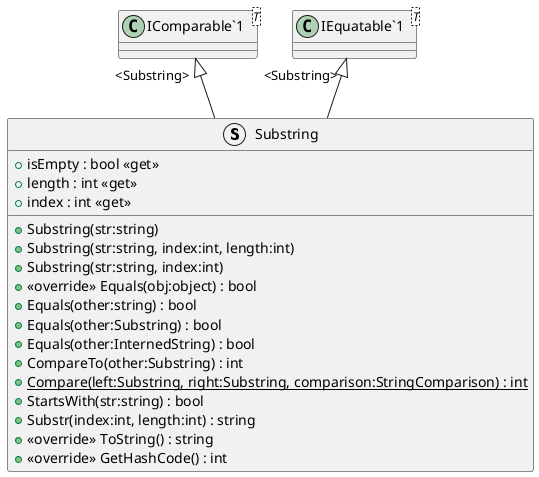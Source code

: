 @startuml
struct Substring {
    + isEmpty : bool <<get>>
    + Substring(str:string)
    + Substring(str:string, index:int, length:int)
    + Substring(str:string, index:int)
    + <<override>> Equals(obj:object) : bool
    + Equals(other:string) : bool
    + Equals(other:Substring) : bool
    + Equals(other:InternedString) : bool
    + CompareTo(other:Substring) : int
    + {static} Compare(left:Substring, right:Substring, comparison:StringComparison) : int
    + StartsWith(str:string) : bool
    + Substr(index:int, length:int) : string
    + <<override>> ToString() : string
    + <<override>> GetHashCode() : int
    + length : int <<get>>
    + index : int <<get>>
}
class "IComparable`1"<T> {
}
class "IEquatable`1"<T> {
}
"IComparable`1" "<Substring>" <|-- Substring
"IEquatable`1" "<Substring>" <|-- Substring
@enduml
